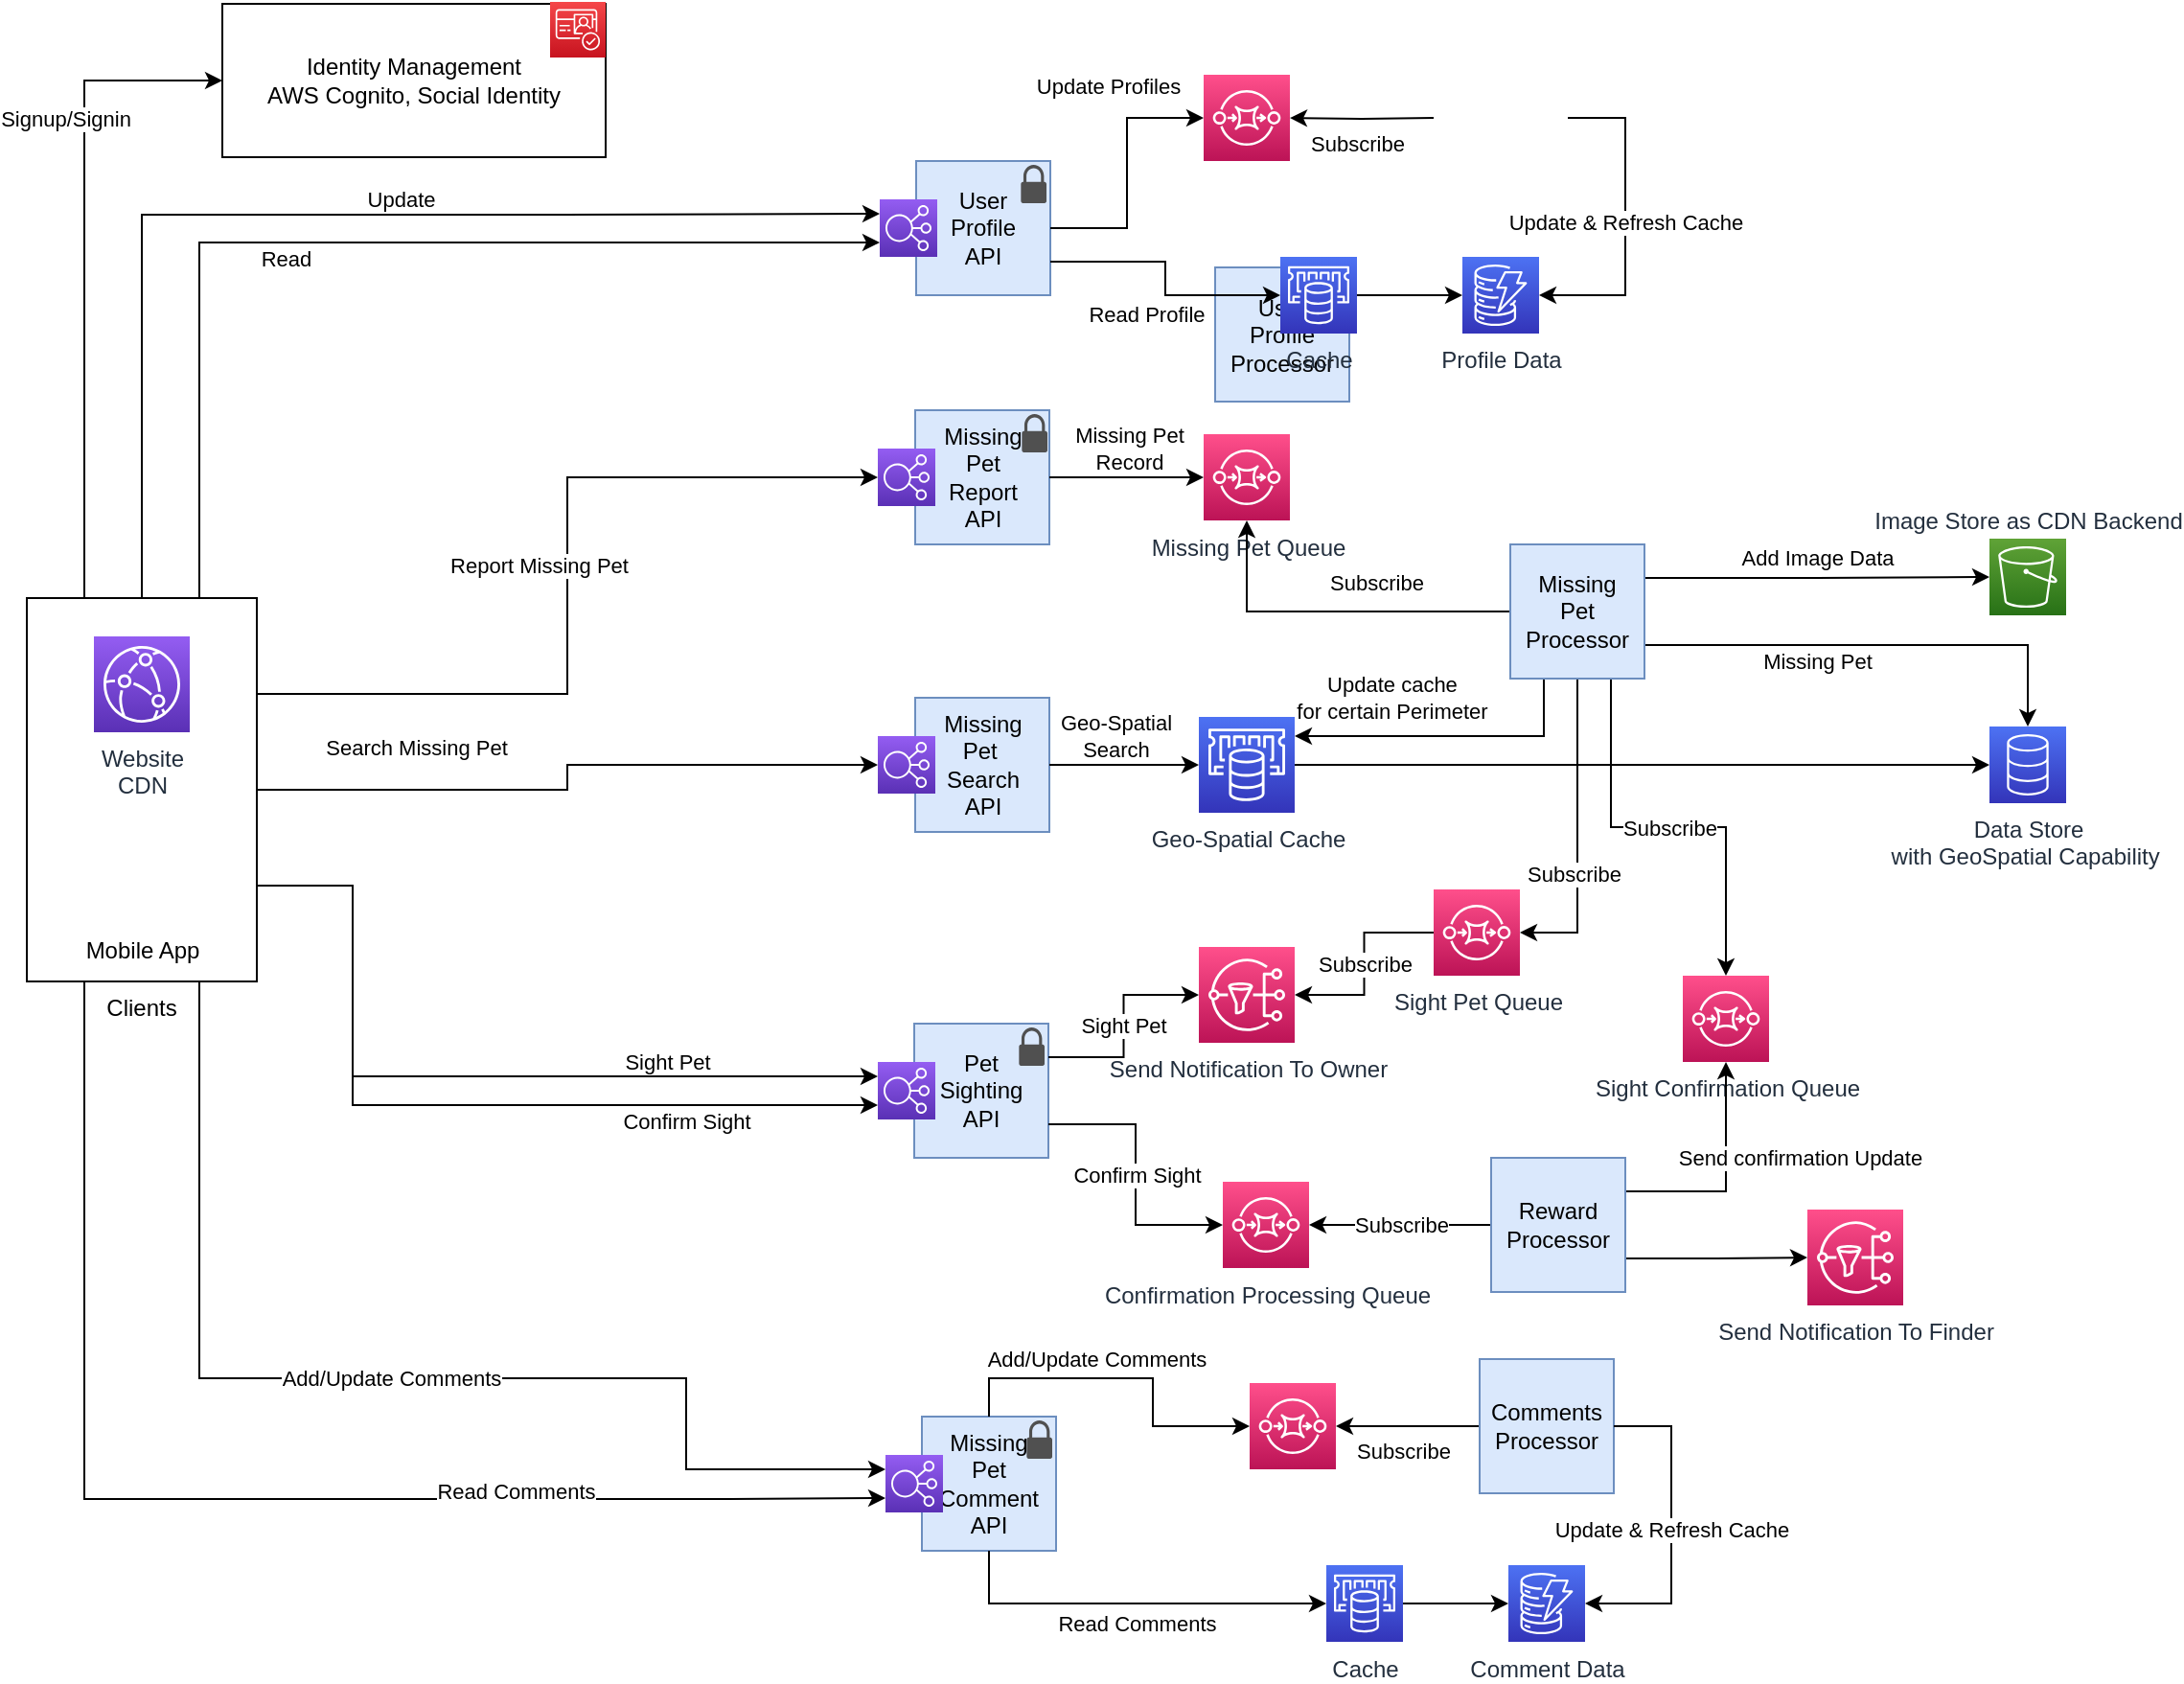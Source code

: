 <mxfile version="15.3.7" type="github">
  <diagram id="lKzk2_0ynHi-unKyOD1F" name="Page-1">
    <mxGraphModel dx="1275" dy="1061" grid="0" gridSize="10" guides="0" tooltips="1" connect="1" arrows="1" fold="1" page="0" pageScale="1" pageWidth="1100" pageHeight="850" math="0" shadow="0">
      <root>
        <mxCell id="0" />
        <mxCell id="1" parent="0" />
        <mxCell id="wZwStunDBRkNG8TW0eKS-1" value="Identity Management&lt;br&gt;AWS Cognito, Social Identity" style="rounded=0;whiteSpace=wrap;html=1;" vertex="1" parent="1">
          <mxGeometry x="142" y="5" width="200" height="80" as="geometry" />
        </mxCell>
        <mxCell id="wZwStunDBRkNG8TW0eKS-4" value="Image Store as CDN Backend" style="sketch=0;points=[[0,0,0],[0.25,0,0],[0.5,0,0],[0.75,0,0],[1,0,0],[0,1,0],[0.25,1,0],[0.5,1,0],[0.75,1,0],[1,1,0],[0,0.25,0],[0,0.5,0],[0,0.75,0],[1,0.25,0],[1,0.5,0],[1,0.75,0]];outlineConnect=0;fontColor=#232F3E;gradientColor=#60A337;gradientDirection=north;fillColor=#277116;strokeColor=#ffffff;dashed=0;verticalLabelPosition=top;verticalAlign=bottom;align=center;html=1;fontSize=12;fontStyle=0;aspect=fixed;shape=mxgraph.aws4.resourceIcon;resIcon=mxgraph.aws4.s3;labelPosition=center;" vertex="1" parent="1">
          <mxGeometry x="1064" y="284" width="40" height="40" as="geometry" />
        </mxCell>
        <mxCell id="wZwStunDBRkNG8TW0eKS-9" value="" style="sketch=0;points=[[0,0,0],[0.25,0,0],[0.5,0,0],[0.75,0,0],[1,0,0],[0,1,0],[0.25,1,0],[0.5,1,0],[0.75,1,0],[1,1,0],[0,0.25,0],[0,0.5,0],[0,0.75,0],[1,0.25,0],[1,0.5,0],[1,0.75,0]];outlineConnect=0;fontColor=#232F3E;gradientColor=#F54749;gradientDirection=north;fillColor=#C7131F;strokeColor=#ffffff;dashed=0;verticalLabelPosition=bottom;verticalAlign=top;align=center;html=1;fontSize=12;fontStyle=0;aspect=fixed;shape=mxgraph.aws4.resourceIcon;resIcon=mxgraph.aws4.cognito;" vertex="1" parent="1">
          <mxGeometry x="313" y="4" width="29" height="29" as="geometry" />
        </mxCell>
        <mxCell id="wZwStunDBRkNG8TW0eKS-18" value="Signup/Signin" style="edgeStyle=orthogonalEdgeStyle;rounded=0;orthogonalLoop=1;jettySize=auto;html=1;entryX=0;entryY=0.5;entryDx=0;entryDy=0;exitX=0.25;exitY=0;exitDx=0;exitDy=0;" edge="1" parent="1" source="wZwStunDBRkNG8TW0eKS-50" target="wZwStunDBRkNG8TW0eKS-1">
          <mxGeometry x="0.463" y="10" relative="1" as="geometry">
            <mxPoint x="75" y="240" as="sourcePoint" />
            <Array as="points">
              <mxPoint x="70" y="45" />
            </Array>
            <mxPoint as="offset" />
          </mxGeometry>
        </mxCell>
        <mxCell id="wZwStunDBRkNG8TW0eKS-15" style="edgeStyle=orthogonalEdgeStyle;rounded=0;orthogonalLoop=1;jettySize=auto;html=1;entryX=0;entryY=0.25;entryDx=0;entryDy=0;entryPerimeter=0;exitX=0.5;exitY=0;exitDx=0;exitDy=0;" edge="1" parent="1" source="wZwStunDBRkNG8TW0eKS-50" target="wZwStunDBRkNG8TW0eKS-13">
          <mxGeometry relative="1" as="geometry">
            <mxPoint x="220" y="355" as="targetPoint" />
            <Array as="points">
              <mxPoint x="100" y="115" />
              <mxPoint x="320" y="115" />
            </Array>
          </mxGeometry>
        </mxCell>
        <mxCell id="wZwStunDBRkNG8TW0eKS-53" value="Update" style="edgeLabel;html=1;align=center;verticalAlign=middle;resizable=0;points=[];" vertex="1" connectable="0" parent="wZwStunDBRkNG8TW0eKS-15">
          <mxGeometry x="0.134" y="2" relative="1" as="geometry">
            <mxPoint x="3" y="-6" as="offset" />
          </mxGeometry>
        </mxCell>
        <mxCell id="wZwStunDBRkNG8TW0eKS-27" value="Profile Data" style="sketch=0;points=[[0,0,0],[0.25,0,0],[0.5,0,0],[0.75,0,0],[1,0,0],[0,1,0],[0.25,1,0],[0.5,1,0],[0.75,1,0],[1,1,0],[0,0.25,0],[0,0.5,0],[0,0.75,0],[1,0.25,0],[1,0.5,0],[1,0.75,0]];outlineConnect=0;fontColor=#232F3E;gradientColor=#4D72F3;gradientDirection=north;fillColor=#3334B9;strokeColor=#ffffff;dashed=0;verticalLabelPosition=bottom;verticalAlign=top;align=center;html=1;fontSize=12;fontStyle=0;aspect=fixed;shape=mxgraph.aws4.resourceIcon;resIcon=mxgraph.aws4.dynamodb;" vertex="1" parent="1">
          <mxGeometry x="789" y="137" width="40" height="40" as="geometry" />
        </mxCell>
        <mxCell id="wZwStunDBRkNG8TW0eKS-31" value="" style="group" vertex="1" connectable="0" parent="1">
          <mxGeometry x="484" y="537" width="89.0" height="70" as="geometry" />
        </mxCell>
        <mxCell id="wZwStunDBRkNG8TW0eKS-23" value="Pet&lt;br&gt;Sighting&lt;br&gt;API" style="whiteSpace=wrap;html=1;aspect=fixed;fillColor=#dae8fc;strokeColor=#6c8ebf;" vertex="1" parent="wZwStunDBRkNG8TW0eKS-31">
          <mxGeometry x="19" width="70" height="70" as="geometry" />
        </mxCell>
        <mxCell id="wZwStunDBRkNG8TW0eKS-29" value="" style="sketch=0;points=[[0,0,0],[0.25,0,0],[0.5,0,0],[0.75,0,0],[1,0,0],[0,1,0],[0.25,1,0],[0.5,1,0],[0.75,1,0],[1,1,0],[0,0.25,0],[0,0.5,0],[0,0.75,0],[1,0.25,0],[1,0.5,0],[1,0.75,0]];outlineConnect=0;fontColor=#232F3E;gradientColor=#945DF2;gradientDirection=north;fillColor=#5A30B5;strokeColor=#ffffff;dashed=0;verticalLabelPosition=bottom;verticalAlign=top;align=center;html=1;fontSize=12;fontStyle=0;aspect=fixed;shape=mxgraph.aws4.resourceIcon;resIcon=mxgraph.aws4.elastic_load_balancing;" vertex="1" parent="wZwStunDBRkNG8TW0eKS-31">
          <mxGeometry y="20" width="30" height="30" as="geometry" />
        </mxCell>
        <mxCell id="wZwStunDBRkNG8TW0eKS-40" value="" style="sketch=0;pointerEvents=1;shadow=0;dashed=0;html=1;strokeColor=none;fillColor=#505050;labelPosition=center;verticalLabelPosition=bottom;verticalAlign=top;outlineConnect=0;align=center;shape=mxgraph.office.security.lock_protected;" vertex="1" parent="wZwStunDBRkNG8TW0eKS-31">
          <mxGeometry x="73.67" y="2" width="13.33" height="20" as="geometry" />
        </mxCell>
        <mxCell id="wZwStunDBRkNG8TW0eKS-32" value="" style="group" vertex="1" connectable="0" parent="1">
          <mxGeometry x="484" y="367" width="89.5" height="70" as="geometry" />
        </mxCell>
        <mxCell id="wZwStunDBRkNG8TW0eKS-22" value="Missing&lt;br&gt;Pet&amp;nbsp;&lt;br&gt;Search&lt;br&gt;API" style="whiteSpace=wrap;html=1;aspect=fixed;fillColor=#dae8fc;strokeColor=#6c8ebf;" vertex="1" parent="wZwStunDBRkNG8TW0eKS-32">
          <mxGeometry x="19.5" width="70" height="70" as="geometry" />
        </mxCell>
        <mxCell id="wZwStunDBRkNG8TW0eKS-28" value="" style="sketch=0;points=[[0,0,0],[0.25,0,0],[0.5,0,0],[0.75,0,0],[1,0,0],[0,1,0],[0.25,1,0],[0.5,1,0],[0.75,1,0],[1,1,0],[0,0.25,0],[0,0.5,0],[0,0.75,0],[1,0.25,0],[1,0.5,0],[1,0.75,0]];outlineConnect=0;fontColor=#232F3E;gradientColor=#945DF2;gradientDirection=north;fillColor=#5A30B5;strokeColor=#ffffff;dashed=0;verticalLabelPosition=bottom;verticalAlign=top;align=center;html=1;fontSize=12;fontStyle=0;aspect=fixed;shape=mxgraph.aws4.resourceIcon;resIcon=mxgraph.aws4.elastic_load_balancing;" vertex="1" parent="wZwStunDBRkNG8TW0eKS-32">
          <mxGeometry y="20" width="30" height="30" as="geometry" />
        </mxCell>
        <mxCell id="wZwStunDBRkNG8TW0eKS-33" value="" style="group" vertex="1" connectable="0" parent="1">
          <mxGeometry x="485" y="87" width="89.0" height="70" as="geometry" />
        </mxCell>
        <mxCell id="wZwStunDBRkNG8TW0eKS-21" value="User&lt;br&gt;Profile &lt;br&gt;API" style="whiteSpace=wrap;html=1;aspect=fixed;fillColor=#dae8fc;strokeColor=#6c8ebf;" vertex="1" parent="wZwStunDBRkNG8TW0eKS-33">
          <mxGeometry x="19" width="70" height="70" as="geometry" />
        </mxCell>
        <mxCell id="wZwStunDBRkNG8TW0eKS-13" value="" style="sketch=0;points=[[0,0,0],[0.25,0,0],[0.5,0,0],[0.75,0,0],[1,0,0],[0,1,0],[0.25,1,0],[0.5,1,0],[0.75,1,0],[1,1,0],[0,0.25,0],[0,0.5,0],[0,0.75,0],[1,0.25,0],[1,0.5,0],[1,0.75,0]];outlineConnect=0;fontColor=#232F3E;gradientColor=#945DF2;gradientDirection=north;fillColor=#5A30B5;strokeColor=#ffffff;dashed=0;verticalLabelPosition=bottom;verticalAlign=top;align=center;html=1;fontSize=12;fontStyle=0;aspect=fixed;shape=mxgraph.aws4.resourceIcon;resIcon=mxgraph.aws4.elastic_load_balancing;" vertex="1" parent="wZwStunDBRkNG8TW0eKS-33">
          <mxGeometry y="20" width="30" height="30" as="geometry" />
        </mxCell>
        <mxCell id="wZwStunDBRkNG8TW0eKS-39" value="" style="sketch=0;pointerEvents=1;shadow=0;dashed=0;html=1;strokeColor=none;fillColor=#505050;labelPosition=center;verticalLabelPosition=bottom;verticalAlign=top;outlineConnect=0;align=center;shape=mxgraph.office.security.lock_protected;" vertex="1" parent="wZwStunDBRkNG8TW0eKS-33">
          <mxGeometry x="73.67" y="2" width="13.33" height="20" as="geometry" />
        </mxCell>
        <mxCell id="wZwStunDBRkNG8TW0eKS-34" value="" style="group" vertex="1" connectable="0" parent="1">
          <mxGeometry x="484" y="217" width="89.5" height="70" as="geometry" />
        </mxCell>
        <mxCell id="wZwStunDBRkNG8TW0eKS-35" value="Missing&lt;br&gt;Pet&lt;br&gt;Report&lt;br&gt;API" style="whiteSpace=wrap;html=1;aspect=fixed;fillColor=#dae8fc;strokeColor=#6c8ebf;" vertex="1" parent="wZwStunDBRkNG8TW0eKS-34">
          <mxGeometry x="19.5" width="70" height="70" as="geometry" />
        </mxCell>
        <mxCell id="wZwStunDBRkNG8TW0eKS-36" value="" style="sketch=0;points=[[0,0,0],[0.25,0,0],[0.5,0,0],[0.75,0,0],[1,0,0],[0,1,0],[0.25,1,0],[0.5,1,0],[0.75,1,0],[1,1,0],[0,0.25,0],[0,0.5,0],[0,0.75,0],[1,0.25,0],[1,0.5,0],[1,0.75,0]];outlineConnect=0;fontColor=#232F3E;gradientColor=#945DF2;gradientDirection=north;fillColor=#5A30B5;strokeColor=#ffffff;dashed=0;verticalLabelPosition=bottom;verticalAlign=top;align=center;html=1;fontSize=12;fontStyle=0;aspect=fixed;shape=mxgraph.aws4.resourceIcon;resIcon=mxgraph.aws4.elastic_load_balancing;" vertex="1" parent="wZwStunDBRkNG8TW0eKS-34">
          <mxGeometry y="20" width="30" height="30" as="geometry" />
        </mxCell>
        <mxCell id="wZwStunDBRkNG8TW0eKS-41" value="" style="sketch=0;pointerEvents=1;shadow=0;dashed=0;html=1;strokeColor=none;fillColor=#505050;labelPosition=center;verticalLabelPosition=bottom;verticalAlign=top;outlineConnect=0;align=center;shape=mxgraph.office.security.lock_protected;" vertex="1" parent="wZwStunDBRkNG8TW0eKS-34">
          <mxGeometry x="75.17" y="2" width="13.33" height="20" as="geometry" />
        </mxCell>
        <mxCell id="wZwStunDBRkNG8TW0eKS-48" value="Update Profiles" style="edgeStyle=orthogonalEdgeStyle;rounded=0;orthogonalLoop=1;jettySize=auto;html=1;entryX=0;entryY=0.5;entryDx=0;entryDy=0;entryPerimeter=0;exitX=1;exitY=0.5;exitDx=0;exitDy=0;" edge="1" parent="1" source="wZwStunDBRkNG8TW0eKS-21" target="wZwStunDBRkNG8TW0eKS-56">
          <mxGeometry x="0.418" y="20" relative="1" as="geometry">
            <mxPoint x="584" y="122" as="sourcePoint" />
            <mxPoint x="-10" y="3" as="offset" />
          </mxGeometry>
        </mxCell>
        <mxCell id="wZwStunDBRkNG8TW0eKS-52" value="" style="group" vertex="1" connectable="0" parent="1">
          <mxGeometry x="40" y="315" width="120" height="200" as="geometry" />
        </mxCell>
        <mxCell id="wZwStunDBRkNG8TW0eKS-50" value="Clients" style="rounded=0;whiteSpace=wrap;html=1;labelPosition=center;verticalLabelPosition=bottom;align=center;verticalAlign=top;" vertex="1" parent="wZwStunDBRkNG8TW0eKS-52">
          <mxGeometry width="120" height="200" as="geometry" />
        </mxCell>
        <mxCell id="wZwStunDBRkNG8TW0eKS-11" value="Mobile App" style="shape=image;html=1;verticalAlign=top;verticalLabelPosition=bottom;labelBackgroundColor=#ffffff;imageAspect=0;aspect=fixed;image=https://cdn4.iconfinder.com/data/icons/desktop-app-free/32/Desktop_Desktop_App_Smartphone_Phone_Android-09-128.png" vertex="1" parent="wZwStunDBRkNG8TW0eKS-52">
          <mxGeometry x="35" y="120" width="50" height="50" as="geometry" />
        </mxCell>
        <mxCell id="wZwStunDBRkNG8TW0eKS-6" value="Website&lt;br&gt;CDN" style="sketch=0;points=[[0,0,0],[0.25,0,0],[0.5,0,0],[0.75,0,0],[1,0,0],[0,1,0],[0.25,1,0],[0.5,1,0],[0.75,1,0],[1,1,0],[0,0.25,0],[0,0.5,0],[0,0.75,0],[1,0.25,0],[1,0.5,0],[1,0.75,0]];outlineConnect=0;fontColor=#232F3E;gradientColor=#945DF2;gradientDirection=north;fillColor=#5A30B5;strokeColor=#ffffff;dashed=0;verticalLabelPosition=bottom;verticalAlign=top;align=center;html=1;fontSize=12;fontStyle=0;aspect=fixed;shape=mxgraph.aws4.resourceIcon;resIcon=mxgraph.aws4.cloudfront;" vertex="1" parent="wZwStunDBRkNG8TW0eKS-52">
          <mxGeometry x="35" y="20" width="50" height="50" as="geometry" />
        </mxCell>
        <mxCell id="wZwStunDBRkNG8TW0eKS-56" value="" style="sketch=0;points=[[0,0,0],[0.25,0,0],[0.5,0,0],[0.75,0,0],[1,0,0],[0,1,0],[0.25,1,0],[0.5,1,0],[0.75,1,0],[1,1,0],[0,0.25,0],[0,0.5,0],[0,0.75,0],[1,0.25,0],[1,0.5,0],[1,0.75,0]];outlineConnect=0;fontColor=#232F3E;gradientColor=#FF4F8B;gradientDirection=north;fillColor=#BC1356;strokeColor=#ffffff;dashed=0;verticalLabelPosition=bottom;verticalAlign=top;align=center;html=1;fontSize=12;fontStyle=0;aspect=fixed;shape=mxgraph.aws4.resourceIcon;resIcon=mxgraph.aws4.sqs;" vertex="1" parent="1">
          <mxGeometry x="654" y="42" width="45" height="45" as="geometry" />
        </mxCell>
        <mxCell id="wZwStunDBRkNG8TW0eKS-62" value="Subscribe" style="edgeStyle=orthogonalEdgeStyle;rounded=0;orthogonalLoop=1;jettySize=auto;html=1;" edge="1" parent="1" target="wZwStunDBRkNG8TW0eKS-56">
          <mxGeometry x="0.067" y="13" relative="1" as="geometry">
            <mxPoint x="774" y="64.5" as="sourcePoint" />
            <mxPoint as="offset" />
          </mxGeometry>
        </mxCell>
        <mxCell id="wZwStunDBRkNG8TW0eKS-58" value="User&lt;br&gt;Profile &lt;br&gt;Processor" style="whiteSpace=wrap;html=1;aspect=fixed;fillColor=#dae8fc;strokeColor=#6c8ebf;" vertex="1" parent="1">
          <mxGeometry x="660" y="142.5" width="70" height="70" as="geometry" />
        </mxCell>
        <mxCell id="wZwStunDBRkNG8TW0eKS-64" style="edgeStyle=orthogonalEdgeStyle;rounded=0;orthogonalLoop=1;jettySize=auto;html=1;exitX=0.75;exitY=0;exitDx=0;exitDy=0;entryX=0;entryY=0.75;entryDx=0;entryDy=0;entryPerimeter=0;" edge="1" parent="1" source="wZwStunDBRkNG8TW0eKS-50" target="wZwStunDBRkNG8TW0eKS-13">
          <mxGeometry relative="1" as="geometry" />
        </mxCell>
        <mxCell id="wZwStunDBRkNG8TW0eKS-65" value="Read" style="edgeLabel;html=1;align=center;verticalAlign=middle;resizable=0;points=[];" vertex="1" connectable="0" parent="wZwStunDBRkNG8TW0eKS-64">
          <mxGeometry x="-0.149" y="-2" relative="1" as="geometry">
            <mxPoint y="6" as="offset" />
          </mxGeometry>
        </mxCell>
        <mxCell id="wZwStunDBRkNG8TW0eKS-66" value="Read Profile" style="edgeStyle=orthogonalEdgeStyle;rounded=0;orthogonalLoop=1;jettySize=auto;html=1;exitX=1;exitY=0.75;exitDx=0;exitDy=0;entryX=0;entryY=0.5;entryDx=0;entryDy=0;entryPerimeter=0;" edge="1" parent="1" source="wZwStunDBRkNG8TW0eKS-21" target="wZwStunDBRkNG8TW0eKS-71">
          <mxGeometry x="0.127" y="-14" relative="1" as="geometry">
            <mxPoint x="-10" y="-4" as="offset" />
          </mxGeometry>
        </mxCell>
        <mxCell id="wZwStunDBRkNG8TW0eKS-67" value="Data Store &lt;br&gt;with GeoSpatial Capability&amp;nbsp;" style="sketch=0;points=[[0,0,0],[0.25,0,0],[0.5,0,0],[0.75,0,0],[1,0,0],[0,1,0],[0.25,1,0],[0.5,1,0],[0.75,1,0],[1,1,0],[0,0.25,0],[0,0.5,0],[0,0.75,0],[1,0.25,0],[1,0.5,0],[1,0.75,0]];outlineConnect=0;fontColor=#232F3E;gradientColor=#4D72F3;gradientDirection=north;fillColor=#3334B9;strokeColor=#ffffff;dashed=0;verticalLabelPosition=bottom;verticalAlign=top;align=center;html=1;fontSize=12;fontStyle=0;aspect=fixed;shape=mxgraph.aws4.resourceIcon;resIcon=mxgraph.aws4.database;" vertex="1" parent="1">
          <mxGeometry x="1064" y="382" width="40" height="40" as="geometry" />
        </mxCell>
        <mxCell id="wZwStunDBRkNG8TW0eKS-68" value="Missing Pet Queue" style="sketch=0;points=[[0,0,0],[0.25,0,0],[0.5,0,0],[0.75,0,0],[1,0,0],[0,1,0],[0.25,1,0],[0.5,1,0],[0.75,1,0],[1,1,0],[0,0.25,0],[0,0.5,0],[0,0.75,0],[1,0.25,0],[1,0.5,0],[1,0.75,0]];outlineConnect=0;fontColor=#232F3E;gradientColor=#FF4F8B;gradientDirection=north;fillColor=#BC1356;strokeColor=#ffffff;dashed=0;verticalLabelPosition=bottom;verticalAlign=top;align=center;html=1;fontSize=12;fontStyle=0;aspect=fixed;shape=mxgraph.aws4.resourceIcon;resIcon=mxgraph.aws4.sqs;" vertex="1" parent="1">
          <mxGeometry x="654" y="229.5" width="45" height="45" as="geometry" />
        </mxCell>
        <mxCell id="wZwStunDBRkNG8TW0eKS-69" value="Report Missing Pet" style="edgeStyle=orthogonalEdgeStyle;rounded=0;orthogonalLoop=1;jettySize=auto;html=1;exitX=1;exitY=0.25;exitDx=0;exitDy=0;entryX=0;entryY=0.5;entryDx=0;entryDy=0;entryPerimeter=0;" edge="1" parent="1" source="wZwStunDBRkNG8TW0eKS-50" target="wZwStunDBRkNG8TW0eKS-36">
          <mxGeometry x="0.048" y="15" relative="1" as="geometry">
            <mxPoint as="offset" />
          </mxGeometry>
        </mxCell>
        <mxCell id="wZwStunDBRkNG8TW0eKS-63" value="Update &amp;amp; Refresh Cache" style="edgeStyle=orthogonalEdgeStyle;rounded=0;orthogonalLoop=1;jettySize=auto;html=1;entryX=1;entryY=0.5;entryDx=0;entryDy=0;entryPerimeter=0;" edge="1" parent="1" target="wZwStunDBRkNG8TW0eKS-27">
          <mxGeometry relative="1" as="geometry">
            <mxPoint x="844" y="64.5" as="sourcePoint" />
            <mxPoint x="878" y="167" as="targetPoint" />
            <Array as="points">
              <mxPoint x="874" y="65" />
              <mxPoint x="874" y="157" />
            </Array>
          </mxGeometry>
        </mxCell>
        <mxCell id="wZwStunDBRkNG8TW0eKS-72" value="" style="edgeStyle=orthogonalEdgeStyle;rounded=0;orthogonalLoop=1;jettySize=auto;html=1;" edge="1" parent="1" source="wZwStunDBRkNG8TW0eKS-71" target="wZwStunDBRkNG8TW0eKS-27">
          <mxGeometry relative="1" as="geometry" />
        </mxCell>
        <mxCell id="wZwStunDBRkNG8TW0eKS-71" value="Cache" style="sketch=0;points=[[0,0,0],[0.25,0,0],[0.5,0,0],[0.75,0,0],[1,0,0],[0,1,0],[0.25,1,0],[0.5,1,0],[0.75,1,0],[1,1,0],[0,0.25,0],[0,0.5,0],[0,0.75,0],[1,0.25,0],[1,0.5,0],[1,0.75,0]];outlineConnect=0;fontColor=#232F3E;gradientColor=#4D72F3;gradientDirection=north;fillColor=#3334B9;strokeColor=#ffffff;dashed=0;verticalLabelPosition=bottom;verticalAlign=top;align=center;html=1;fontSize=12;fontStyle=0;aspect=fixed;shape=mxgraph.aws4.resourceIcon;resIcon=mxgraph.aws4.elasticache;" vertex="1" parent="1">
          <mxGeometry x="694" y="137" width="40" height="40" as="geometry" />
        </mxCell>
        <mxCell id="wZwStunDBRkNG8TW0eKS-73" value="Missing Pet&lt;br&gt;Record" style="edgeStyle=orthogonalEdgeStyle;rounded=0;orthogonalLoop=1;jettySize=auto;html=1;" edge="1" parent="1" source="wZwStunDBRkNG8TW0eKS-35" target="wZwStunDBRkNG8TW0eKS-68">
          <mxGeometry x="0.006" y="15" relative="1" as="geometry">
            <mxPoint x="1" as="offset" />
          </mxGeometry>
        </mxCell>
        <mxCell id="wZwStunDBRkNG8TW0eKS-76" value="Subscribe" style="edgeStyle=orthogonalEdgeStyle;rounded=0;orthogonalLoop=1;jettySize=auto;html=1;" edge="1" parent="1" source="wZwStunDBRkNG8TW0eKS-74" target="wZwStunDBRkNG8TW0eKS-68">
          <mxGeometry x="-0.243" y="-15" relative="1" as="geometry">
            <mxPoint as="offset" />
          </mxGeometry>
        </mxCell>
        <mxCell id="wZwStunDBRkNG8TW0eKS-77" style="edgeStyle=orthogonalEdgeStyle;rounded=0;orthogonalLoop=1;jettySize=auto;html=1;exitX=1;exitY=0.75;exitDx=0;exitDy=0;entryX=0.5;entryY=0;entryDx=0;entryDy=0;entryPerimeter=0;" edge="1" parent="1" source="wZwStunDBRkNG8TW0eKS-74" target="wZwStunDBRkNG8TW0eKS-67">
          <mxGeometry relative="1" as="geometry">
            <Array as="points">
              <mxPoint x="1084" y="340" />
            </Array>
          </mxGeometry>
        </mxCell>
        <mxCell id="wZwStunDBRkNG8TW0eKS-80" value="Missing Pet" style="edgeLabel;html=1;align=center;verticalAlign=middle;resizable=0;points=[];" vertex="1" connectable="0" parent="wZwStunDBRkNG8TW0eKS-77">
          <mxGeometry x="0.16" y="-2" relative="1" as="geometry">
            <mxPoint x="-51" y="6" as="offset" />
          </mxGeometry>
        </mxCell>
        <mxCell id="wZwStunDBRkNG8TW0eKS-78" style="edgeStyle=orthogonalEdgeStyle;rounded=0;orthogonalLoop=1;jettySize=auto;html=1;exitX=1;exitY=0.25;exitDx=0;exitDy=0;entryX=0;entryY=0.5;entryDx=0;entryDy=0;entryPerimeter=0;" edge="1" parent="1" source="wZwStunDBRkNG8TW0eKS-74" target="wZwStunDBRkNG8TW0eKS-4">
          <mxGeometry relative="1" as="geometry" />
        </mxCell>
        <mxCell id="wZwStunDBRkNG8TW0eKS-79" value="Add Image Data" style="edgeLabel;html=1;align=center;verticalAlign=middle;resizable=0;points=[];" vertex="1" connectable="0" parent="wZwStunDBRkNG8TW0eKS-78">
          <mxGeometry x="0.138" y="1" relative="1" as="geometry">
            <mxPoint x="-12" y="-9" as="offset" />
          </mxGeometry>
        </mxCell>
        <mxCell id="wZwStunDBRkNG8TW0eKS-83" value="Update cache &lt;br&gt;for certain Perimeter" style="edgeStyle=orthogonalEdgeStyle;rounded=0;orthogonalLoop=1;jettySize=auto;html=1;exitX=0.25;exitY=1;exitDx=0;exitDy=0;" edge="1" parent="1" source="wZwStunDBRkNG8TW0eKS-74" target="wZwStunDBRkNG8TW0eKS-82">
          <mxGeometry x="0.378" y="-20" relative="1" as="geometry">
            <Array as="points">
              <mxPoint x="832" y="387" />
            </Array>
            <mxPoint as="offset" />
          </mxGeometry>
        </mxCell>
        <mxCell id="wZwStunDBRkNG8TW0eKS-99" style="edgeStyle=orthogonalEdgeStyle;rounded=0;orthogonalLoop=1;jettySize=auto;html=1;entryX=1;entryY=0.5;entryDx=0;entryDy=0;entryPerimeter=0;" edge="1" parent="1" source="wZwStunDBRkNG8TW0eKS-74" target="wZwStunDBRkNG8TW0eKS-96">
          <mxGeometry relative="1" as="geometry">
            <mxPoint x="724" y="527" as="targetPoint" />
            <Array as="points">
              <mxPoint x="849" y="490" />
            </Array>
          </mxGeometry>
        </mxCell>
        <mxCell id="wZwStunDBRkNG8TW0eKS-100" value="Subscribe" style="edgeLabel;html=1;align=center;verticalAlign=middle;resizable=0;points=[];" vertex="1" connectable="0" parent="wZwStunDBRkNG8TW0eKS-99">
          <mxGeometry x="0.383" y="2" relative="1" as="geometry">
            <mxPoint x="-4" y="-11" as="offset" />
          </mxGeometry>
        </mxCell>
        <mxCell id="wZwStunDBRkNG8TW0eKS-136" value="Subscribe" style="edgeStyle=orthogonalEdgeStyle;rounded=0;orthogonalLoop=1;jettySize=auto;html=1;exitX=0.75;exitY=1;exitDx=0;exitDy=0;" edge="1" parent="1" source="wZwStunDBRkNG8TW0eKS-74" target="wZwStunDBRkNG8TW0eKS-111">
          <mxGeometry relative="1" as="geometry" />
        </mxCell>
        <mxCell id="wZwStunDBRkNG8TW0eKS-74" value="Missing &lt;br&gt;Pet&lt;br&gt;Processor" style="whiteSpace=wrap;html=1;aspect=fixed;fillColor=#dae8fc;strokeColor=#6c8ebf;" vertex="1" parent="1">
          <mxGeometry x="814" y="287" width="70" height="70" as="geometry" />
        </mxCell>
        <mxCell id="wZwStunDBRkNG8TW0eKS-84" style="edgeStyle=orthogonalEdgeStyle;rounded=0;orthogonalLoop=1;jettySize=auto;html=1;exitX=1;exitY=0.5;exitDx=0;exitDy=0;exitPerimeter=0;" edge="1" parent="1" source="wZwStunDBRkNG8TW0eKS-82">
          <mxGeometry relative="1" as="geometry">
            <mxPoint x="1064" y="402" as="targetPoint" />
            <Array as="points" />
          </mxGeometry>
        </mxCell>
        <mxCell id="wZwStunDBRkNG8TW0eKS-82" value="Geo-Spatial Cache" style="sketch=0;points=[[0,0,0],[0.25,0,0],[0.5,0,0],[0.75,0,0],[1,0,0],[0,1,0],[0.25,1,0],[0.5,1,0],[0.75,1,0],[1,1,0],[0,0.25,0],[0,0.5,0],[0,0.75,0],[1,0.25,0],[1,0.5,0],[1,0.75,0]];outlineConnect=0;fontColor=#232F3E;gradientColor=#4D72F3;gradientDirection=north;fillColor=#3334B9;strokeColor=#ffffff;dashed=0;verticalLabelPosition=bottom;verticalAlign=top;align=center;html=1;fontSize=12;fontStyle=0;aspect=fixed;shape=mxgraph.aws4.resourceIcon;resIcon=mxgraph.aws4.elasticache;" vertex="1" parent="1">
          <mxGeometry x="651.5" y="377" width="50" height="50" as="geometry" />
        </mxCell>
        <mxCell id="wZwStunDBRkNG8TW0eKS-85" style="edgeStyle=orthogonalEdgeStyle;rounded=0;orthogonalLoop=1;jettySize=auto;html=1;" edge="1" parent="1" source="wZwStunDBRkNG8TW0eKS-50" target="wZwStunDBRkNG8TW0eKS-28">
          <mxGeometry relative="1" as="geometry" />
        </mxCell>
        <mxCell id="wZwStunDBRkNG8TW0eKS-94" value="Search Missing Pet" style="edgeLabel;html=1;align=center;verticalAlign=middle;resizable=0;points=[];" vertex="1" connectable="0" parent="wZwStunDBRkNG8TW0eKS-85">
          <mxGeometry x="-0.246" y="-1" relative="1" as="geometry">
            <mxPoint x="-44" y="-23" as="offset" />
          </mxGeometry>
        </mxCell>
        <mxCell id="wZwStunDBRkNG8TW0eKS-86" style="edgeStyle=orthogonalEdgeStyle;rounded=0;orthogonalLoop=1;jettySize=auto;html=1;" edge="1" parent="1" source="wZwStunDBRkNG8TW0eKS-22" target="wZwStunDBRkNG8TW0eKS-82">
          <mxGeometry relative="1" as="geometry" />
        </mxCell>
        <mxCell id="wZwStunDBRkNG8TW0eKS-87" value="Geo-Spatial &lt;br&gt;Search" style="edgeLabel;html=1;align=center;verticalAlign=middle;resizable=0;points=[];" vertex="1" connectable="0" parent="wZwStunDBRkNG8TW0eKS-86">
          <mxGeometry x="-0.131" y="-4" relative="1" as="geometry">
            <mxPoint y="-19" as="offset" />
          </mxGeometry>
        </mxCell>
        <mxCell id="wZwStunDBRkNG8TW0eKS-88" value="" style="group" vertex="1" connectable="0" parent="1">
          <mxGeometry x="488" y="742" width="89.0" height="70" as="geometry" />
        </mxCell>
        <mxCell id="wZwStunDBRkNG8TW0eKS-89" value="Missing &lt;br&gt;Pet&lt;br&gt;Comment&lt;br&gt;API" style="whiteSpace=wrap;html=1;aspect=fixed;fillColor=#dae8fc;strokeColor=#6c8ebf;" vertex="1" parent="wZwStunDBRkNG8TW0eKS-88">
          <mxGeometry x="19" width="70" height="70" as="geometry" />
        </mxCell>
        <mxCell id="wZwStunDBRkNG8TW0eKS-90" value="" style="sketch=0;points=[[0,0,0],[0.25,0,0],[0.5,0,0],[0.75,0,0],[1,0,0],[0,1,0],[0.25,1,0],[0.5,1,0],[0.75,1,0],[1,1,0],[0,0.25,0],[0,0.5,0],[0,0.75,0],[1,0.25,0],[1,0.5,0],[1,0.75,0]];outlineConnect=0;fontColor=#232F3E;gradientColor=#945DF2;gradientDirection=north;fillColor=#5A30B5;strokeColor=#ffffff;dashed=0;verticalLabelPosition=bottom;verticalAlign=top;align=center;html=1;fontSize=12;fontStyle=0;aspect=fixed;shape=mxgraph.aws4.resourceIcon;resIcon=mxgraph.aws4.elastic_load_balancing;" vertex="1" parent="wZwStunDBRkNG8TW0eKS-88">
          <mxGeometry y="20" width="30" height="30" as="geometry" />
        </mxCell>
        <mxCell id="wZwStunDBRkNG8TW0eKS-91" value="" style="sketch=0;pointerEvents=1;shadow=0;dashed=0;html=1;strokeColor=none;fillColor=#505050;labelPosition=center;verticalLabelPosition=bottom;verticalAlign=top;outlineConnect=0;align=center;shape=mxgraph.office.security.lock_protected;" vertex="1" parent="wZwStunDBRkNG8TW0eKS-88">
          <mxGeometry x="73.67" y="2" width="13.33" height="20" as="geometry" />
        </mxCell>
        <mxCell id="wZwStunDBRkNG8TW0eKS-93" style="edgeStyle=orthogonalEdgeStyle;rounded=0;orthogonalLoop=1;jettySize=auto;html=1;exitX=1;exitY=0.75;exitDx=0;exitDy=0;entryX=0;entryY=0.25;entryDx=0;entryDy=0;entryPerimeter=0;" edge="1" parent="1" source="wZwStunDBRkNG8TW0eKS-50" target="wZwStunDBRkNG8TW0eKS-29">
          <mxGeometry relative="1" as="geometry">
            <Array as="points">
              <mxPoint x="210" y="465" />
              <mxPoint x="210" y="565" />
            </Array>
          </mxGeometry>
        </mxCell>
        <mxCell id="wZwStunDBRkNG8TW0eKS-95" value="Sight Pet" style="edgeLabel;html=1;align=center;verticalAlign=middle;resizable=0;points=[];" vertex="1" connectable="0" parent="wZwStunDBRkNG8TW0eKS-93">
          <mxGeometry x="0.479" y="2" relative="1" as="geometry">
            <mxPoint y="-6" as="offset" />
          </mxGeometry>
        </mxCell>
        <mxCell id="wZwStunDBRkNG8TW0eKS-116" value="Subscribe" style="edgeStyle=orthogonalEdgeStyle;rounded=0;orthogonalLoop=1;jettySize=auto;html=1;entryX=1;entryY=0.5;entryDx=0;entryDy=0;entryPerimeter=0;" edge="1" parent="1" source="wZwStunDBRkNG8TW0eKS-96" target="wZwStunDBRkNG8TW0eKS-114">
          <mxGeometry relative="1" as="geometry" />
        </mxCell>
        <mxCell id="wZwStunDBRkNG8TW0eKS-96" value="Sight Pet Queue" style="sketch=0;points=[[0,0,0],[0.25,0,0],[0.5,0,0],[0.75,0,0],[1,0,0],[0,1,0],[0.25,1,0],[0.5,1,0],[0.75,1,0],[1,1,0],[0,0.25,0],[0,0.5,0],[0,0.75,0],[1,0.25,0],[1,0.5,0],[1,0.75,0]];outlineConnect=0;fontColor=#232F3E;gradientColor=#FF4F8B;gradientDirection=north;fillColor=#BC1356;strokeColor=#ffffff;dashed=0;verticalLabelPosition=bottom;verticalAlign=top;align=center;html=1;fontSize=12;fontStyle=0;aspect=fixed;shape=mxgraph.aws4.resourceIcon;resIcon=mxgraph.aws4.sqs;" vertex="1" parent="1">
          <mxGeometry x="774" y="467" width="45" height="45" as="geometry" />
        </mxCell>
        <mxCell id="wZwStunDBRkNG8TW0eKS-97" value="Sight Pet" style="edgeStyle=orthogonalEdgeStyle;rounded=0;orthogonalLoop=1;jettySize=auto;html=1;exitX=1;exitY=0.25;exitDx=0;exitDy=0;entryX=0;entryY=0.5;entryDx=0;entryDy=0;entryPerimeter=0;" edge="1" parent="1" source="wZwStunDBRkNG8TW0eKS-23" target="wZwStunDBRkNG8TW0eKS-114">
          <mxGeometry relative="1" as="geometry" />
        </mxCell>
        <mxCell id="wZwStunDBRkNG8TW0eKS-101" style="edgeStyle=orthogonalEdgeStyle;rounded=0;orthogonalLoop=1;jettySize=auto;html=1;exitX=1;exitY=0.75;exitDx=0;exitDy=0;entryX=0;entryY=0.75;entryDx=0;entryDy=0;entryPerimeter=0;" edge="1" parent="1" source="wZwStunDBRkNG8TW0eKS-50" target="wZwStunDBRkNG8TW0eKS-29">
          <mxGeometry relative="1" as="geometry">
            <Array as="points">
              <mxPoint x="210" y="465" />
              <mxPoint x="210" y="580" />
            </Array>
          </mxGeometry>
        </mxCell>
        <mxCell id="wZwStunDBRkNG8TW0eKS-102" value="Confirm Sight" style="edgeLabel;html=1;align=center;verticalAlign=middle;resizable=0;points=[];" vertex="1" connectable="0" parent="wZwStunDBRkNG8TW0eKS-101">
          <mxGeometry x="0.718" relative="1" as="geometry">
            <mxPoint x="-38" y="8" as="offset" />
          </mxGeometry>
        </mxCell>
        <mxCell id="wZwStunDBRkNG8TW0eKS-107" value="Confirm Sight" style="edgeStyle=orthogonalEdgeStyle;rounded=0;orthogonalLoop=1;jettySize=auto;html=1;exitX=1;exitY=0.75;exitDx=0;exitDy=0;entryX=0;entryY=0.5;entryDx=0;entryDy=0;entryPerimeter=0;" edge="1" parent="1" source="wZwStunDBRkNG8TW0eKS-23" target="wZwStunDBRkNG8TW0eKS-131">
          <mxGeometry relative="1" as="geometry">
            <mxPoint x="654" y="619.5" as="targetPoint" />
          </mxGeometry>
        </mxCell>
        <mxCell id="wZwStunDBRkNG8TW0eKS-111" value="Sight Confirmation Queue" style="sketch=0;points=[[0,0,0],[0.25,0,0],[0.5,0,0],[0.75,0,0],[1,0,0],[0,1,0],[0.25,1,0],[0.5,1,0],[0.75,1,0],[1,1,0],[0,0.25,0],[0,0.5,0],[0,0.75,0],[1,0.25,0],[1,0.5,0],[1,0.75,0]];outlineConnect=0;fontColor=#232F3E;gradientColor=#FF4F8B;gradientDirection=north;fillColor=#BC1356;strokeColor=#ffffff;dashed=0;verticalLabelPosition=bottom;verticalAlign=top;align=center;html=1;fontSize=12;fontStyle=0;aspect=fixed;shape=mxgraph.aws4.resourceIcon;resIcon=mxgraph.aws4.sqs;" vertex="1" parent="1">
          <mxGeometry x="904" y="512" width="45" height="45" as="geometry" />
        </mxCell>
        <mxCell id="wZwStunDBRkNG8TW0eKS-114" value="Send Notification To Owner" style="sketch=0;points=[[0,0,0],[0.25,0,0],[0.5,0,0],[0.75,0,0],[1,0,0],[0,1,0],[0.25,1,0],[0.5,1,0],[0.75,1,0],[1,1,0],[0,0.25,0],[0,0.5,0],[0,0.75,0],[1,0.25,0],[1,0.5,0],[1,0.75,0]];outlineConnect=0;fontColor=#232F3E;gradientColor=#FF4F8B;gradientDirection=north;fillColor=#BC1356;strokeColor=#ffffff;dashed=0;verticalLabelPosition=bottom;verticalAlign=top;align=center;html=1;fontSize=12;fontStyle=0;aspect=fixed;shape=mxgraph.aws4.resourceIcon;resIcon=mxgraph.aws4.sns;" vertex="1" parent="1">
          <mxGeometry x="651.5" y="497" width="50" height="50" as="geometry" />
        </mxCell>
        <mxCell id="wZwStunDBRkNG8TW0eKS-118" value="Add/Update Comments" style="edgeStyle=orthogonalEdgeStyle;rounded=0;orthogonalLoop=1;jettySize=auto;html=1;exitX=0.75;exitY=1;exitDx=0;exitDy=0;entryX=0;entryY=0.25;entryDx=0;entryDy=0;entryPerimeter=0;" edge="1" parent="1" source="wZwStunDBRkNG8TW0eKS-50" target="wZwStunDBRkNG8TW0eKS-90">
          <mxGeometry relative="1" as="geometry">
            <mxPoint x="370" y="840" as="targetPoint" />
            <Array as="points">
              <mxPoint x="130" y="722" />
              <mxPoint x="384" y="722" />
              <mxPoint x="384" y="770" />
            </Array>
          </mxGeometry>
        </mxCell>
        <mxCell id="wZwStunDBRkNG8TW0eKS-120" value="Comment Data" style="sketch=0;points=[[0,0,0],[0.25,0,0],[0.5,0,0],[0.75,0,0],[1,0,0],[0,1,0],[0.25,1,0],[0.5,1,0],[0.75,1,0],[1,1,0],[0,0.25,0],[0,0.5,0],[0,0.75,0],[1,0.25,0],[1,0.5,0],[1,0.75,0]];outlineConnect=0;fontColor=#232F3E;gradientColor=#4D72F3;gradientDirection=north;fillColor=#3334B9;strokeColor=#ffffff;dashed=0;verticalLabelPosition=bottom;verticalAlign=top;align=center;html=1;fontSize=12;fontStyle=0;aspect=fixed;shape=mxgraph.aws4.resourceIcon;resIcon=mxgraph.aws4.dynamodb;" vertex="1" parent="1">
          <mxGeometry x="813" y="819.5" width="40" height="40" as="geometry" />
        </mxCell>
        <mxCell id="wZwStunDBRkNG8TW0eKS-121" value="Add/Update Comments" style="edgeStyle=orthogonalEdgeStyle;rounded=0;orthogonalLoop=1;jettySize=auto;html=1;entryX=0;entryY=0.5;entryDx=0;entryDy=0;entryPerimeter=0;exitX=0.5;exitY=0;exitDx=0;exitDy=0;" edge="1" parent="1" target="wZwStunDBRkNG8TW0eKS-122" source="wZwStunDBRkNG8TW0eKS-89">
          <mxGeometry x="-0.16" y="10" relative="1" as="geometry">
            <mxPoint x="598" y="804.5" as="sourcePoint" />
            <mxPoint as="offset" />
          </mxGeometry>
        </mxCell>
        <mxCell id="wZwStunDBRkNG8TW0eKS-122" value="" style="sketch=0;points=[[0,0,0],[0.25,0,0],[0.5,0,0],[0.75,0,0],[1,0,0],[0,1,0],[0.25,1,0],[0.5,1,0],[0.75,1,0],[1,1,0],[0,0.25,0],[0,0.5,0],[0,0.75,0],[1,0.25,0],[1,0.5,0],[1,0.75,0]];outlineConnect=0;fontColor=#232F3E;gradientColor=#FF4F8B;gradientDirection=north;fillColor=#BC1356;strokeColor=#ffffff;dashed=0;verticalLabelPosition=bottom;verticalAlign=top;align=center;html=1;fontSize=12;fontStyle=0;aspect=fixed;shape=mxgraph.aws4.resourceIcon;resIcon=mxgraph.aws4.sqs;" vertex="1" parent="1">
          <mxGeometry x="678" y="724.5" width="45" height="45" as="geometry" />
        </mxCell>
        <mxCell id="wZwStunDBRkNG8TW0eKS-123" value="Subscribe" style="edgeStyle=orthogonalEdgeStyle;rounded=0;orthogonalLoop=1;jettySize=auto;html=1;" edge="1" parent="1" source="wZwStunDBRkNG8TW0eKS-124" target="wZwStunDBRkNG8TW0eKS-122">
          <mxGeometry x="0.067" y="13" relative="1" as="geometry">
            <mxPoint as="offset" />
          </mxGeometry>
        </mxCell>
        <mxCell id="wZwStunDBRkNG8TW0eKS-124" value="Comments Processor" style="whiteSpace=wrap;html=1;aspect=fixed;fillColor=#dae8fc;strokeColor=#6c8ebf;" vertex="1" parent="1">
          <mxGeometry x="798" y="712" width="70" height="70" as="geometry" />
        </mxCell>
        <mxCell id="wZwStunDBRkNG8TW0eKS-125" value="Read Comments" style="edgeStyle=orthogonalEdgeStyle;rounded=0;orthogonalLoop=1;jettySize=auto;html=1;exitX=0.5;exitY=1;exitDx=0;exitDy=0;entryX=0;entryY=0.5;entryDx=0;entryDy=0;entryPerimeter=0;" edge="1" parent="1" target="wZwStunDBRkNG8TW0eKS-128" source="wZwStunDBRkNG8TW0eKS-89">
          <mxGeometry x="0.127" y="-14" relative="1" as="geometry">
            <mxPoint x="598" y="822" as="sourcePoint" />
            <mxPoint x="-10" y="-4" as="offset" />
          </mxGeometry>
        </mxCell>
        <mxCell id="wZwStunDBRkNG8TW0eKS-126" value="Update &amp;amp; Refresh Cache" style="edgeStyle=orthogonalEdgeStyle;rounded=0;orthogonalLoop=1;jettySize=auto;html=1;entryX=1;entryY=0.5;entryDx=0;entryDy=0;entryPerimeter=0;" edge="1" parent="1" source="wZwStunDBRkNG8TW0eKS-124" target="wZwStunDBRkNG8TW0eKS-120">
          <mxGeometry relative="1" as="geometry">
            <mxPoint x="902" y="849.5" as="targetPoint" />
            <Array as="points">
              <mxPoint x="898" y="747.5" />
              <mxPoint x="898" y="839.5" />
            </Array>
          </mxGeometry>
        </mxCell>
        <mxCell id="wZwStunDBRkNG8TW0eKS-127" value="" style="edgeStyle=orthogonalEdgeStyle;rounded=0;orthogonalLoop=1;jettySize=auto;html=1;" edge="1" parent="1" source="wZwStunDBRkNG8TW0eKS-128" target="wZwStunDBRkNG8TW0eKS-120">
          <mxGeometry relative="1" as="geometry" />
        </mxCell>
        <mxCell id="wZwStunDBRkNG8TW0eKS-128" value="Cache" style="sketch=0;points=[[0,0,0],[0.25,0,0],[0.5,0,0],[0.75,0,0],[1,0,0],[0,1,0],[0.25,1,0],[0.5,1,0],[0.75,1,0],[1,1,0],[0,0.25,0],[0,0.5,0],[0,0.75,0],[1,0.25,0],[1,0.5,0],[1,0.75,0]];outlineConnect=0;fontColor=#232F3E;gradientColor=#4D72F3;gradientDirection=north;fillColor=#3334B9;strokeColor=#ffffff;dashed=0;verticalLabelPosition=bottom;verticalAlign=top;align=center;html=1;fontSize=12;fontStyle=0;aspect=fixed;shape=mxgraph.aws4.resourceIcon;resIcon=mxgraph.aws4.elasticache;" vertex="1" parent="1">
          <mxGeometry x="718" y="819.5" width="40" height="40" as="geometry" />
        </mxCell>
        <mxCell id="wZwStunDBRkNG8TW0eKS-129" style="edgeStyle=orthogonalEdgeStyle;rounded=0;orthogonalLoop=1;jettySize=auto;html=1;exitX=0.25;exitY=1;exitDx=0;exitDy=0;entryX=0;entryY=0.75;entryDx=0;entryDy=0;entryPerimeter=0;" edge="1" parent="1" source="wZwStunDBRkNG8TW0eKS-50" target="wZwStunDBRkNG8TW0eKS-90">
          <mxGeometry relative="1" as="geometry">
            <Array as="points">
              <mxPoint x="70" y="785" />
              <mxPoint x="399" y="785" />
            </Array>
          </mxGeometry>
        </mxCell>
        <mxCell id="wZwStunDBRkNG8TW0eKS-130" value="Read Comments" style="edgeLabel;html=1;align=center;verticalAlign=middle;resizable=0;points=[];" vertex="1" connectable="0" parent="wZwStunDBRkNG8TW0eKS-129">
          <mxGeometry x="0.439" y="4" relative="1" as="geometry">
            <mxPoint as="offset" />
          </mxGeometry>
        </mxCell>
        <mxCell id="wZwStunDBRkNG8TW0eKS-131" value="Confirmation Processing Queue" style="sketch=0;points=[[0,0,0],[0.25,0,0],[0.5,0,0],[0.75,0,0],[1,0,0],[0,1,0],[0.25,1,0],[0.5,1,0],[0.75,1,0],[1,1,0],[0,0.25,0],[0,0.5,0],[0,0.75,0],[1,0.25,0],[1,0.5,0],[1,0.75,0]];outlineConnect=0;fontColor=#232F3E;gradientColor=#FF4F8B;gradientDirection=north;fillColor=#BC1356;strokeColor=#ffffff;dashed=0;verticalLabelPosition=bottom;verticalAlign=top;align=center;html=1;fontSize=12;fontStyle=0;aspect=fixed;shape=mxgraph.aws4.resourceIcon;resIcon=mxgraph.aws4.sqs;" vertex="1" parent="1">
          <mxGeometry x="664" y="619.5" width="45" height="45" as="geometry" />
        </mxCell>
        <mxCell id="wZwStunDBRkNG8TW0eKS-137" value="Subscribe" style="edgeStyle=orthogonalEdgeStyle;rounded=0;orthogonalLoop=1;jettySize=auto;html=1;" edge="1" parent="1" source="wZwStunDBRkNG8TW0eKS-132" target="wZwStunDBRkNG8TW0eKS-131">
          <mxGeometry relative="1" as="geometry" />
        </mxCell>
        <mxCell id="wZwStunDBRkNG8TW0eKS-138" value="Send confirmation Update" style="edgeStyle=orthogonalEdgeStyle;rounded=0;orthogonalLoop=1;jettySize=auto;html=1;exitX=1;exitY=0.25;exitDx=0;exitDy=0;entryX=0.5;entryY=1;entryDx=0;entryDy=0;entryPerimeter=0;" edge="1" parent="1" source="wZwStunDBRkNG8TW0eKS-132" target="wZwStunDBRkNG8TW0eKS-111">
          <mxGeometry x="0.167" y="-37" relative="1" as="geometry">
            <mxPoint x="1" as="offset" />
          </mxGeometry>
        </mxCell>
        <mxCell id="wZwStunDBRkNG8TW0eKS-140" style="edgeStyle=orthogonalEdgeStyle;rounded=0;orthogonalLoop=1;jettySize=auto;html=1;exitX=1;exitY=0.75;exitDx=0;exitDy=0;entryX=0;entryY=0.5;entryDx=0;entryDy=0;entryPerimeter=0;" edge="1" parent="1" source="wZwStunDBRkNG8TW0eKS-132" target="wZwStunDBRkNG8TW0eKS-139">
          <mxGeometry relative="1" as="geometry" />
        </mxCell>
        <mxCell id="wZwStunDBRkNG8TW0eKS-132" value="Reward&lt;br&gt;Processor" style="whiteSpace=wrap;html=1;aspect=fixed;fillColor=#dae8fc;strokeColor=#6c8ebf;" vertex="1" parent="1">
          <mxGeometry x="804" y="607" width="70" height="70" as="geometry" />
        </mxCell>
        <mxCell id="wZwStunDBRkNG8TW0eKS-139" value="Send Notification To Finder" style="sketch=0;points=[[0,0,0],[0.25,0,0],[0.5,0,0],[0.75,0,0],[1,0,0],[0,1,0],[0.25,1,0],[0.5,1,0],[0.75,1,0],[1,1,0],[0,0.25,0],[0,0.5,0],[0,0.75,0],[1,0.25,0],[1,0.5,0],[1,0.75,0]];outlineConnect=0;fontColor=#232F3E;gradientColor=#FF4F8B;gradientDirection=north;fillColor=#BC1356;strokeColor=#ffffff;dashed=0;verticalLabelPosition=bottom;verticalAlign=top;align=center;html=1;fontSize=12;fontStyle=0;aspect=fixed;shape=mxgraph.aws4.resourceIcon;resIcon=mxgraph.aws4.sns;" vertex="1" parent="1">
          <mxGeometry x="969" y="634" width="50" height="50" as="geometry" />
        </mxCell>
      </root>
    </mxGraphModel>
  </diagram>
</mxfile>
